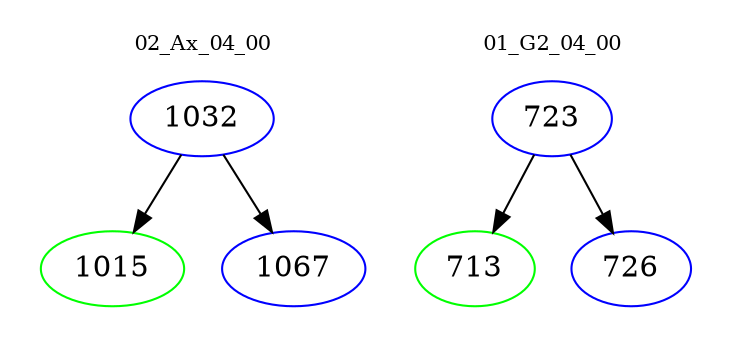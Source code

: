 digraph{
subgraph cluster_0 {
color = white
label = "02_Ax_04_00";
fontsize=10;
T0_1032 [label="1032", color="blue"]
T0_1032 -> T0_1015 [color="black"]
T0_1015 [label="1015", color="green"]
T0_1032 -> T0_1067 [color="black"]
T0_1067 [label="1067", color="blue"]
}
subgraph cluster_1 {
color = white
label = "01_G2_04_00";
fontsize=10;
T1_723 [label="723", color="blue"]
T1_723 -> T1_713 [color="black"]
T1_713 [label="713", color="green"]
T1_723 -> T1_726 [color="black"]
T1_726 [label="726", color="blue"]
}
}
